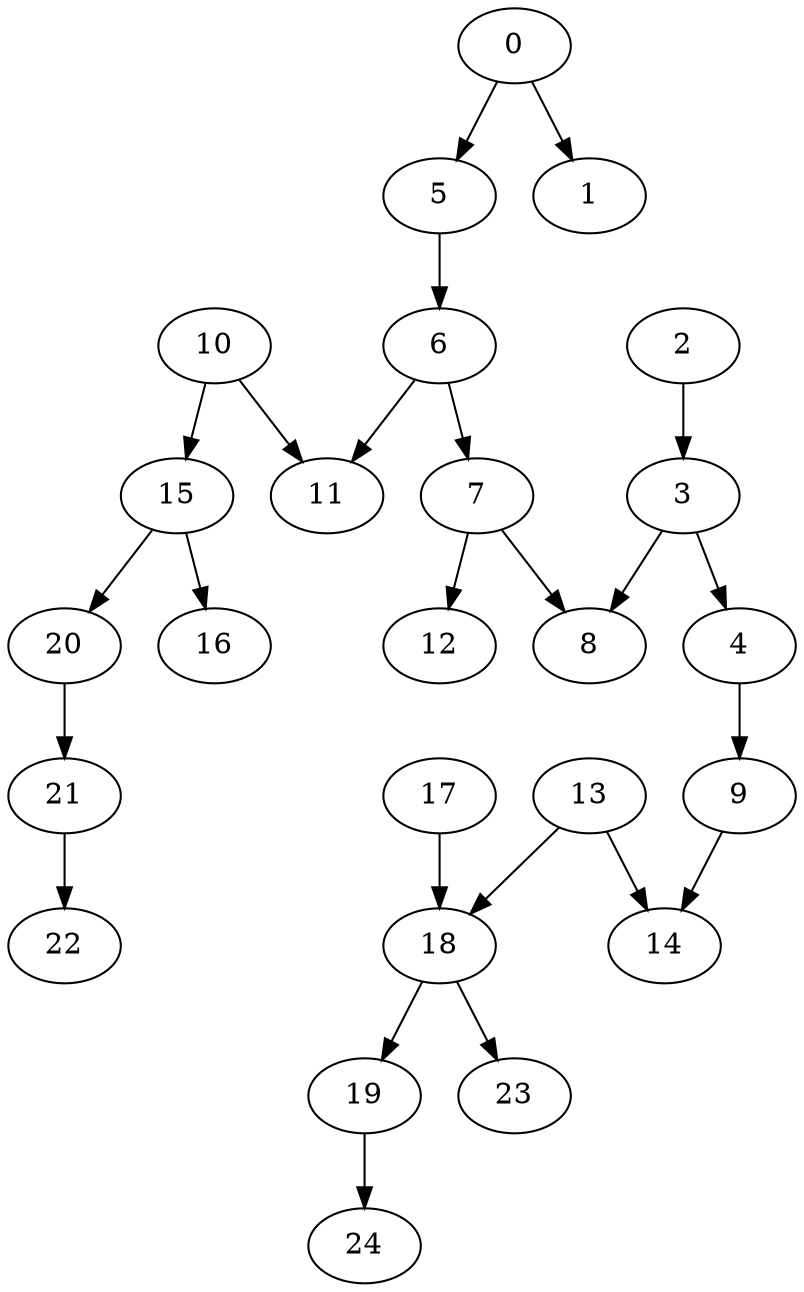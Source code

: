 digraph arbol {6 -> 11[Label=1];
0 -> 5[Label=8];
2 -> 3[Label=7];
13 -> 18[Label=1];
3 -> 8[Label=2];
3 -> 4[Label=3];
6 -> 7[Label=2];
7 -> 8[Label=4];
5 -> 6[Label=6];
4 -> 9[Label=5];
0 -> 1[Label=5];
10 -> 11[Label=3];
9 -> 14[Label=4];
7 -> 12[Label=4];
10 -> 15[Label=6];
13 -> 14[Label=6];
15 -> 16[Label=4];
15 -> 20[Label=6];
17 -> 18[Label=6];
18 -> 19[Label=1];
18 -> 23[Label=2];
19 -> 24[Label=2];
20 -> 21[Label=2];
21 -> 22[Label=6];
}